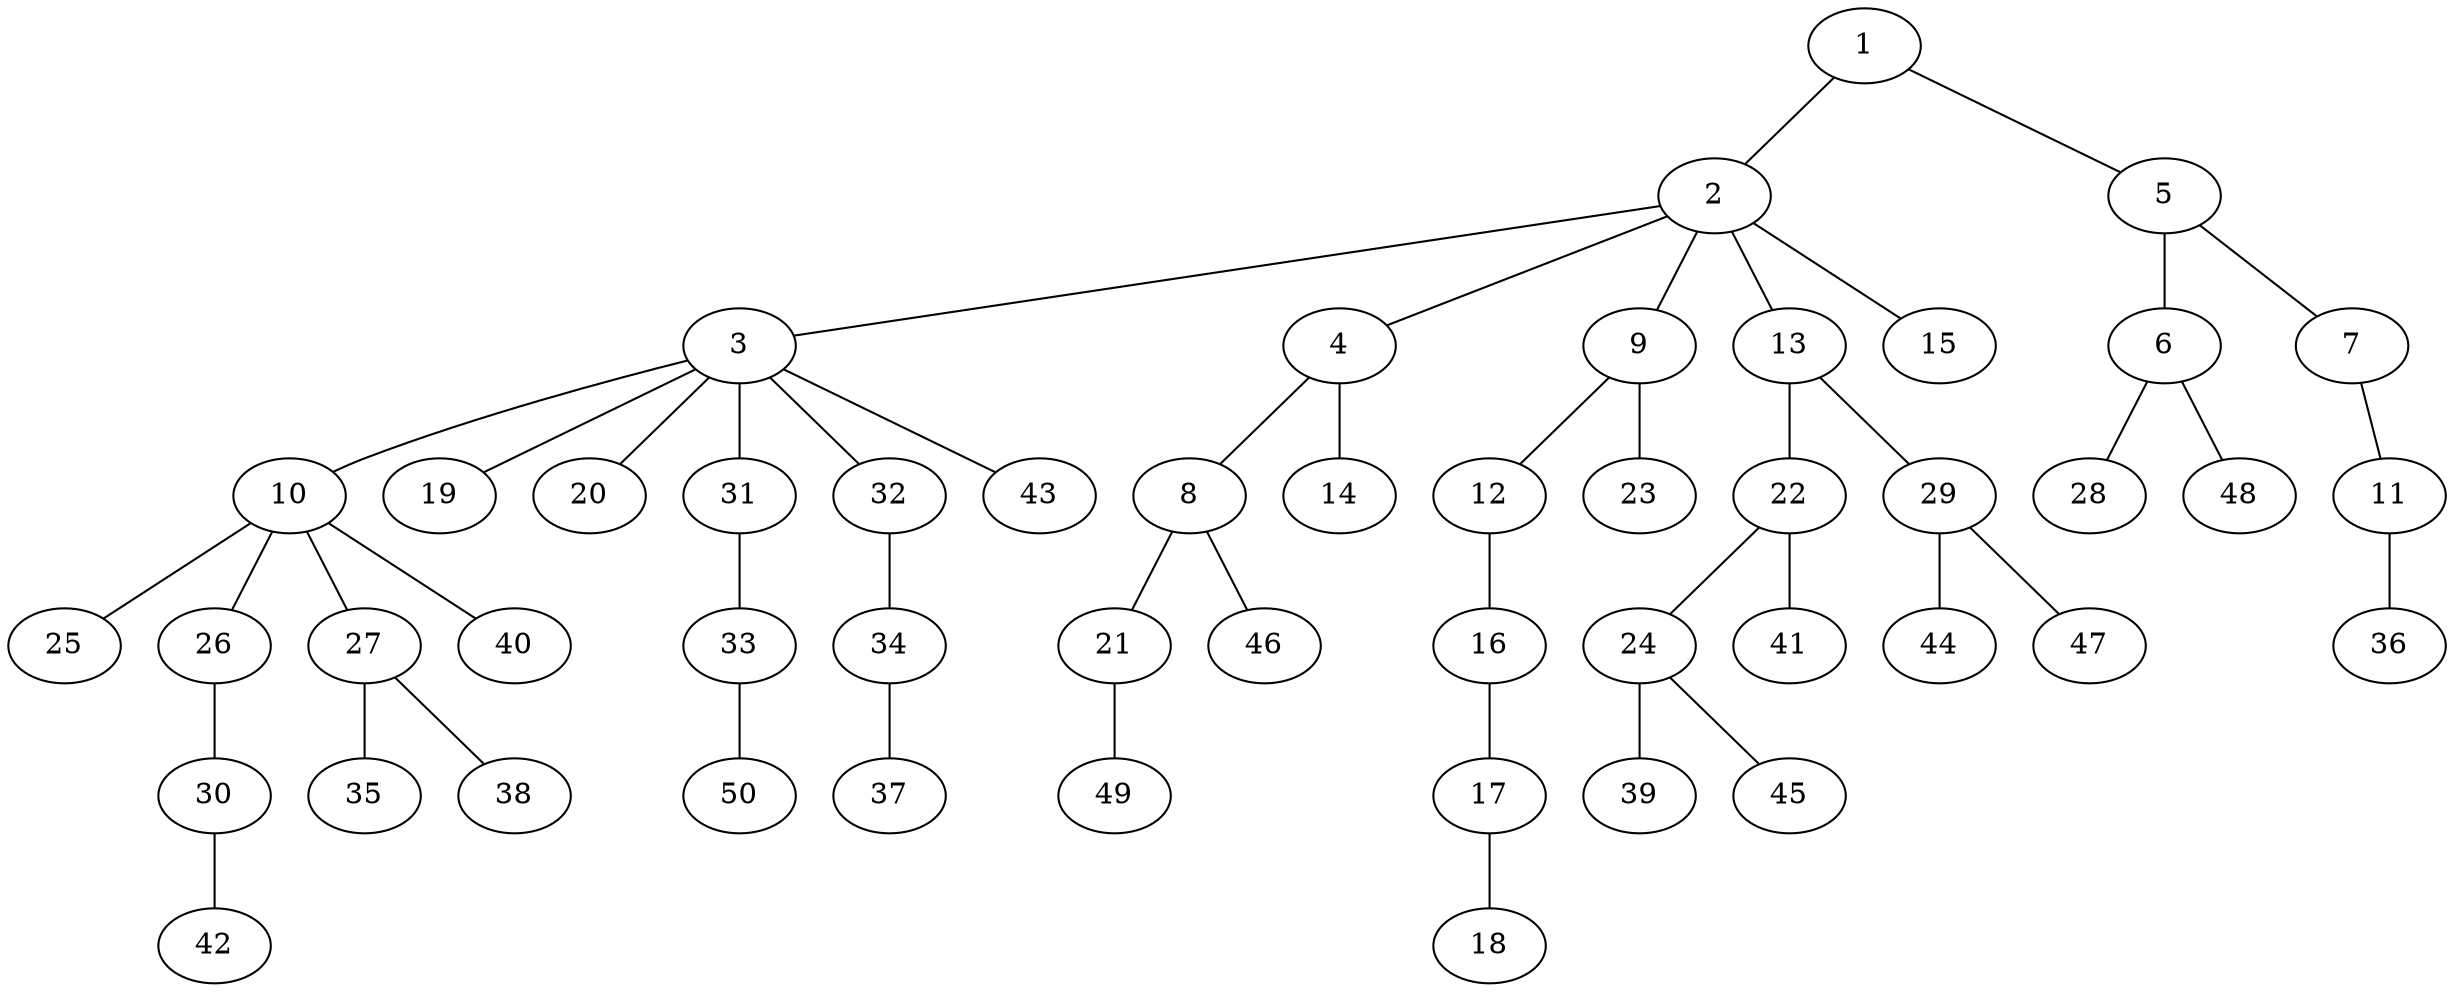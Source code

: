 graph graphname {1--2
1--5
2--3
2--4
2--9
2--13
2--15
3--10
3--19
3--20
3--31
3--32
3--43
4--8
4--14
5--6
5--7
6--28
6--48
7--11
8--21
8--46
9--12
9--23
10--25
10--26
10--27
10--40
11--36
12--16
13--22
13--29
16--17
17--18
21--49
22--24
22--41
24--39
24--45
26--30
27--35
27--38
29--44
29--47
30--42
31--33
32--34
33--50
34--37
}